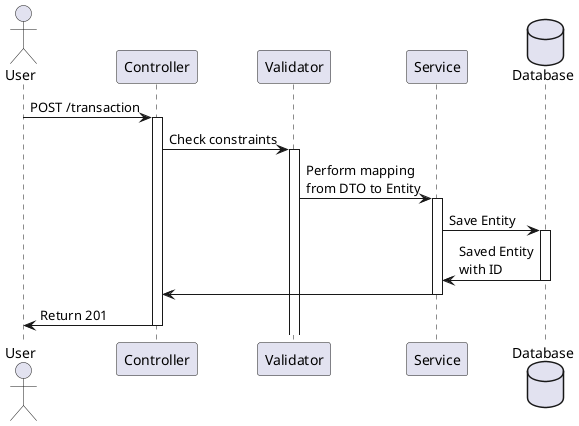 @startuml
actor User

participant "Controller" as Controller
participant "Validator" as Validator
participant "Service" as Service
database "Database" as Database

User -> Controller: POST /transaction
activate Controller

Controller -> Validator: Check constraints
activate Validator

Validator -> Service: Perform mapping\nfrom DTO to Entity
activate Service

Service -> Database: Save Entity
activate Database
Database-> Service: Saved Entity\nwith ID
deactivate Database

Service -> Controller
deactivate Service

Controller -> User: Return 201
deactivate Controller
@enduml